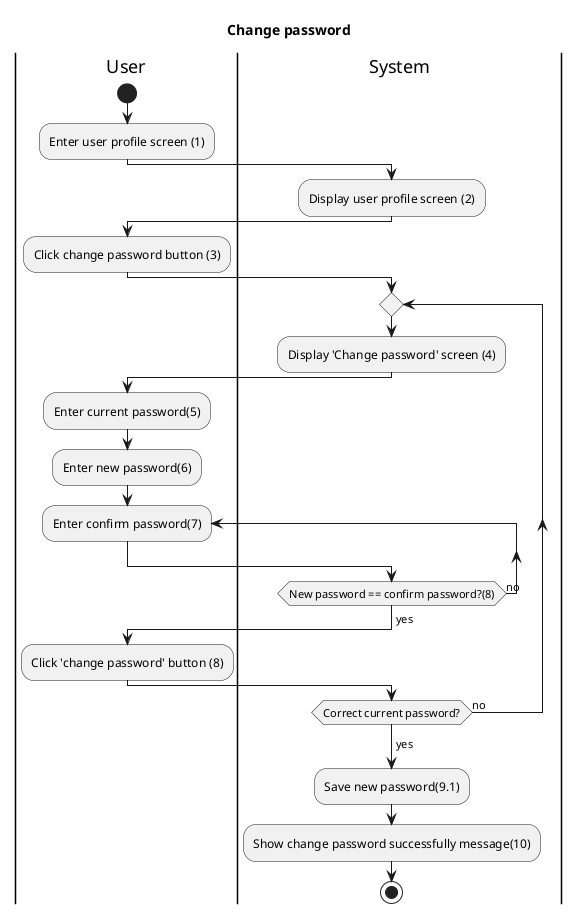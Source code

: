 @startuml Register Activity
title Change password
|User|
start
:Enter user profile screen (1);

|System|
:Display user profile screen (2);

|User|
:Click change password button (3);

|System|
repeat
:Display 'Change password' screen (4);

|User|
:Enter current password(5);
:Enter new password(6);
repeat:Enter confirm password(7);

|System|
repeat while(New password == confirm password?(8)) is (no) 
-> yes;

|User|
:Click 'change password' button (8);

|System|

repeat while (Correct current password?) is (no)
-> yes;
:Save new password(9.1);
:Show change password successfully message(10);
stop
@enduml